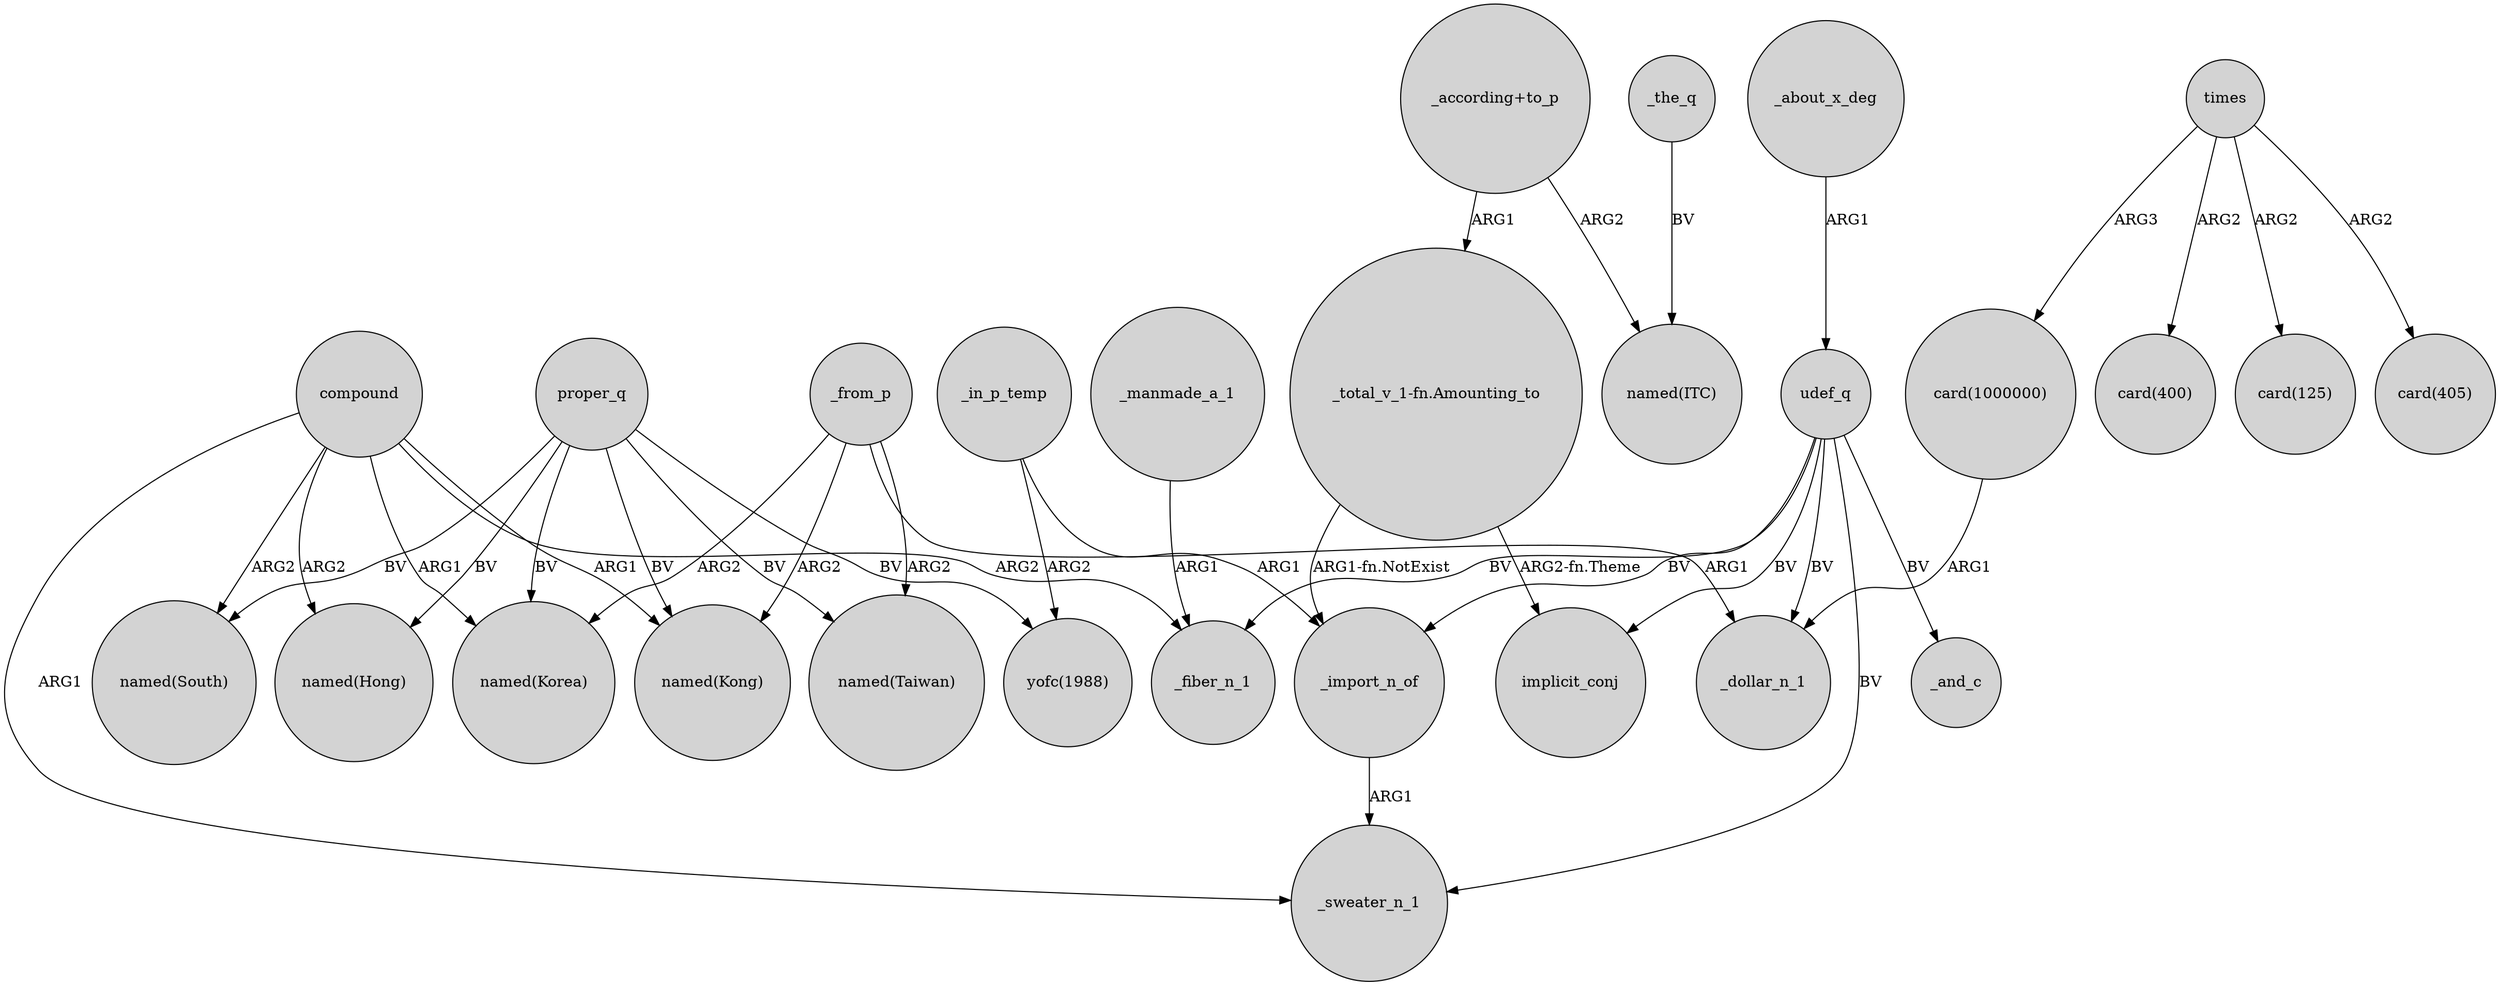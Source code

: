 digraph {
	node [shape=circle style=filled]
	"card(1000000)" -> _dollar_n_1 [label=ARG1]
	compound -> "named(South)" [label=ARG2]
	"_total_v_1-fn.Amounting_to" -> _import_n_of [label="ARG1-fn.NotExist"]
	_from_p -> _dollar_n_1 [label=ARG1]
	_manmade_a_1 -> _fiber_n_1 [label=ARG1]
	times -> "card(400)" [label=ARG2]
	compound -> "named(Korea)" [label=ARG1]
	udef_q -> _fiber_n_1 [label=BV]
	_from_p -> "named(Taiwan)" [label=ARG2]
	compound -> "named(Hong)" [label=ARG2]
	_the_q -> "named(ITC)" [label=BV]
	_about_x_deg -> udef_q [label=ARG1]
	udef_q -> implicit_conj [label=BV]
	"_total_v_1-fn.Amounting_to" -> implicit_conj [label="ARG2-fn.Theme"]
	"_according+to_p" -> "_total_v_1-fn.Amounting_to" [label=ARG1]
	times -> "card(125)" [label=ARG2]
	proper_q -> "named(Hong)" [label=BV]
	times -> "card(405)" [label=ARG2]
	"_according+to_p" -> "named(ITC)" [label=ARG2]
	_from_p -> "named(Korea)" [label=ARG2]
	_in_p_temp -> _import_n_of [label=ARG1]
	proper_q -> "yofc(1988)" [label=BV]
	times -> "card(1000000)" [label=ARG3]
	proper_q -> "named(Korea)" [label=BV]
	proper_q -> "named(Kong)" [label=BV]
	compound -> _fiber_n_1 [label=ARG2]
	udef_q -> _import_n_of [label=BV]
	_from_p -> "named(Kong)" [label=ARG2]
	proper_q -> "named(Taiwan)" [label=BV]
	_import_n_of -> _sweater_n_1 [label=ARG1]
	compound -> _sweater_n_1 [label=ARG1]
	udef_q -> _sweater_n_1 [label=BV]
	udef_q -> _and_c [label=BV]
	proper_q -> "named(South)" [label=BV]
	compound -> "named(Kong)" [label=ARG1]
	_in_p_temp -> "yofc(1988)" [label=ARG2]
	udef_q -> _dollar_n_1 [label=BV]
}
